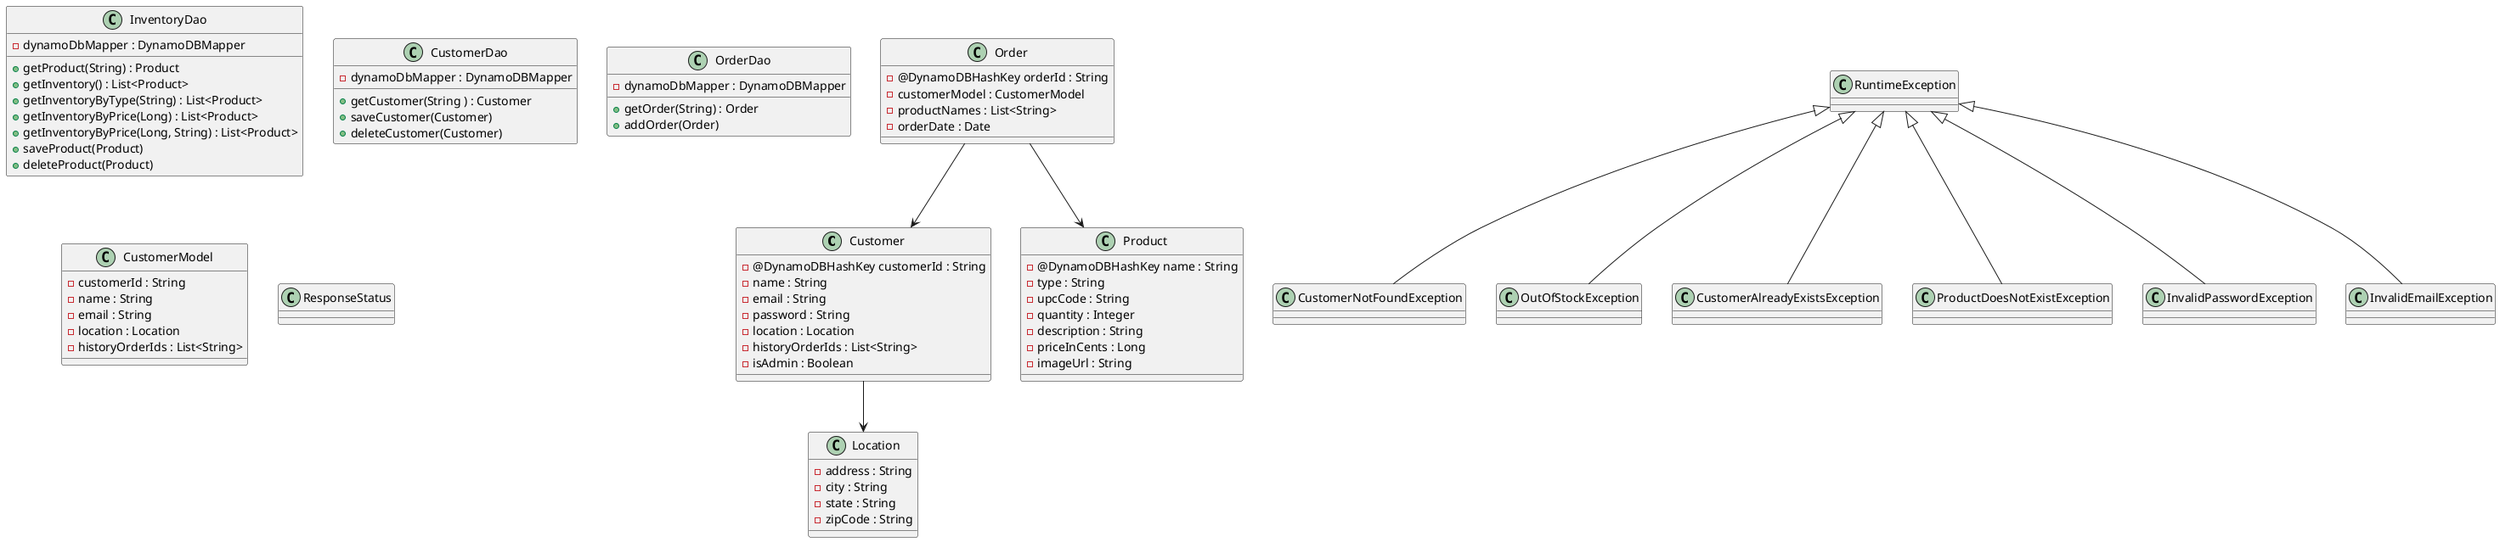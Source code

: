 @startuml


' Changed Existing User to Customer for simplicity in naming other classes -Jackson
class Customer {
-@DynamoDBHashKey customerId : String
-name : String
-email : String
-password : String
-location : Location
-historyOrderIds : List<String>
-isAdmin : Boolean
}

class Order{
- @DynamoDBHashKey orderId : String
-customerModel : CustomerModel
-productNames : List<String>
-orderDate : Date
}

class Product{
-@DynamoDBHashKey name : String
-type : String
-upcCode : String
-quantity : Integer
-description : String
-priceInCents : Long
-imageUrl : String
}

class Location{
-address : String
-city : String
-state : String
-zipCode : String
}

class InventoryDao {
-dynamoDbMapper : DynamoDBMapper
}

class CustomerDao {
-dynamoDbMapper : DynamoDBMapper
}

class OrderDao {
-dynamoDbMapper : DynamoDBMapper
}

class CustomerModel {
-customerId : String
-name : String
-email : String
-location : Location
-historyOrderIds : List<String>
}

class ResponseStatus {
}

class CustomerNotFoundException extends RuntimeException{
}

class OutOfStockException extends RuntimeException{
}

class CustomerAlreadyExistsException extends RuntimeException{
}

class ProductDoesNotExistException extends RuntimeException{
}

class InvalidPasswordException extends RuntimeException{
}

class InvalidEmailException extends RuntimeException{
}


Customer --> Location
Order --> Customer
Order--> Product

InventoryDao : +getProduct(String) : Product
InventoryDao : +getInventory() : List<Product>
InventoryDao : +getInventoryByType(String) : List<Product>
InventoryDao : +getInventoryByPrice(Long) : List<Product>
InventoryDao : +getInventoryByPrice(Long, String) : List<Product>
InventoryDao : +saveProduct(Product)
InventoryDao : +deleteProduct(Product)

CustomerDao : +getCustomer(String ) : Customer
CustomerDao : +saveCustomer(Customer)
CustomerDao : +deleteCustomer(Customer)

OrderDao : +getOrder(String) : Order
OrderDao : +addOrder(Order)


@enduml